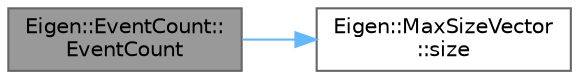 digraph "Eigen::EventCount::EventCount"
{
 // LATEX_PDF_SIZE
  bgcolor="transparent";
  edge [fontname=Helvetica,fontsize=10,labelfontname=Helvetica,labelfontsize=10];
  node [fontname=Helvetica,fontsize=10,shape=box,height=0.2,width=0.4];
  rankdir="LR";
  Node1 [id="Node000001",label="Eigen::EventCount::\lEventCount",height=0.2,width=0.4,color="gray40", fillcolor="grey60", style="filled", fontcolor="black",tooltip=" "];
  Node1 -> Node2 [id="edge1_Node000001_Node000002",color="steelblue1",style="solid",tooltip=" "];
  Node2 [id="Node000002",label="Eigen::MaxSizeVector\l::size",height=0.2,width=0.4,color="grey40", fillcolor="white", style="filled",URL="$class_eigen_1_1_max_size_vector.html#a126c2ea17157a14348222e5cb6a276ca",tooltip=" "];
}
